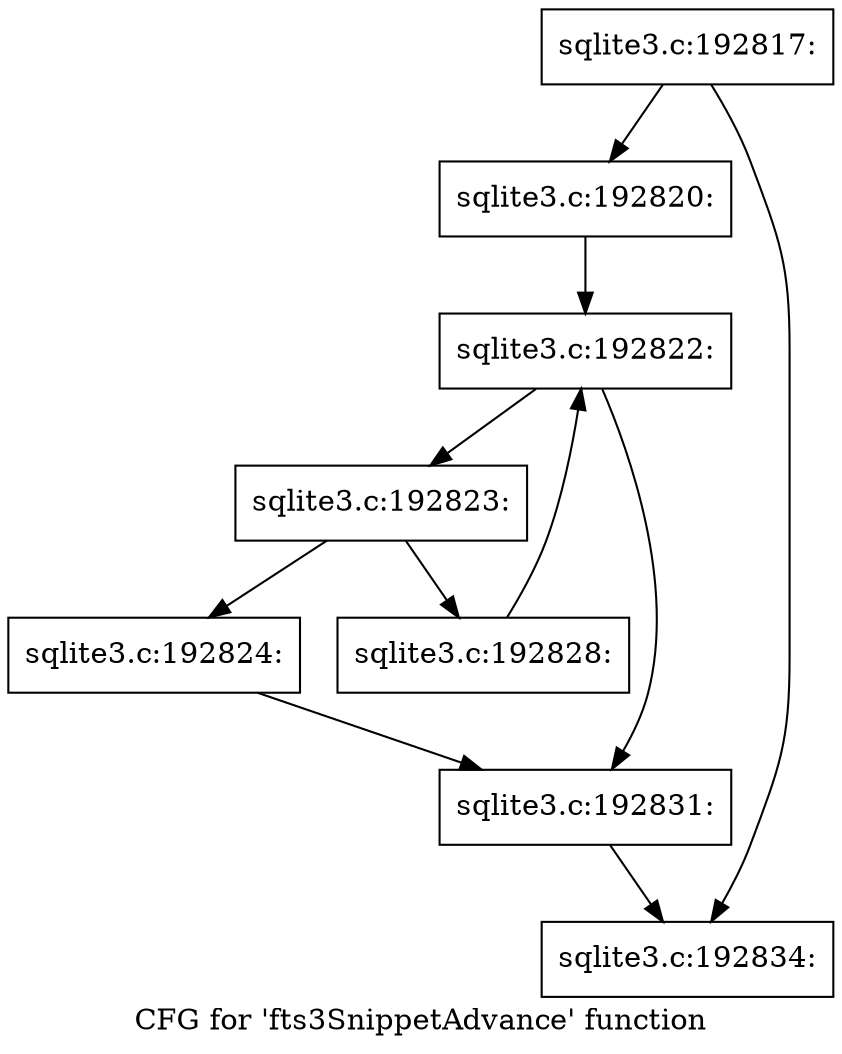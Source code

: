 digraph "CFG for 'fts3SnippetAdvance' function" {
	label="CFG for 'fts3SnippetAdvance' function";

	Node0x55c0fb2cd570 [shape=record,label="{sqlite3.c:192817:}"];
	Node0x55c0fb2cd570 -> Node0x55c0fb2d64f0;
	Node0x55c0fb2cd570 -> Node0x55c0fb2d6540;
	Node0x55c0fb2d64f0 [shape=record,label="{sqlite3.c:192820:}"];
	Node0x55c0fb2d64f0 -> Node0x55c0fb2d6cd0;
	Node0x55c0fb2d6cd0 [shape=record,label="{sqlite3.c:192822:}"];
	Node0x55c0fb2d6cd0 -> Node0x55c0fb2d7160;
	Node0x55c0fb2d6cd0 -> Node0x55c0fb2d6e30;
	Node0x55c0fb2d7160 [shape=record,label="{sqlite3.c:192823:}"];
	Node0x55c0fb2d7160 -> Node0x55c0fb2d7370;
	Node0x55c0fb2d7160 -> Node0x55c0fb2d73c0;
	Node0x55c0fb2d7370 [shape=record,label="{sqlite3.c:192824:}"];
	Node0x55c0fb2d7370 -> Node0x55c0fb2d6e30;
	Node0x55c0fb2d73c0 [shape=record,label="{sqlite3.c:192828:}"];
	Node0x55c0fb2d73c0 -> Node0x55c0fb2d6cd0;
	Node0x55c0fb2d6e30 [shape=record,label="{sqlite3.c:192831:}"];
	Node0x55c0fb2d6e30 -> Node0x55c0fb2d6540;
	Node0x55c0fb2d6540 [shape=record,label="{sqlite3.c:192834:}"];
}
